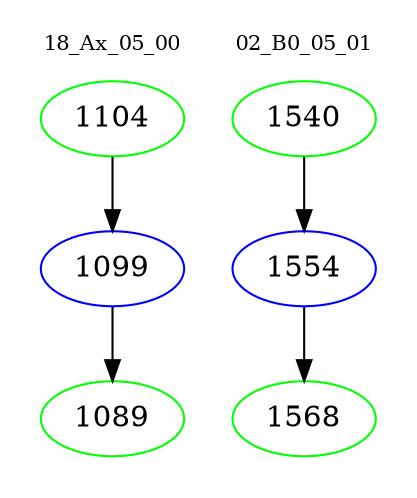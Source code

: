 digraph{
subgraph cluster_0 {
color = white
label = "18_Ax_05_00";
fontsize=10;
T0_1104 [label="1104", color="green"]
T0_1104 -> T0_1099 [color="black"]
T0_1099 [label="1099", color="blue"]
T0_1099 -> T0_1089 [color="black"]
T0_1089 [label="1089", color="green"]
}
subgraph cluster_1 {
color = white
label = "02_B0_05_01";
fontsize=10;
T1_1540 [label="1540", color="green"]
T1_1540 -> T1_1554 [color="black"]
T1_1554 [label="1554", color="blue"]
T1_1554 -> T1_1568 [color="black"]
T1_1568 [label="1568", color="green"]
}
}
